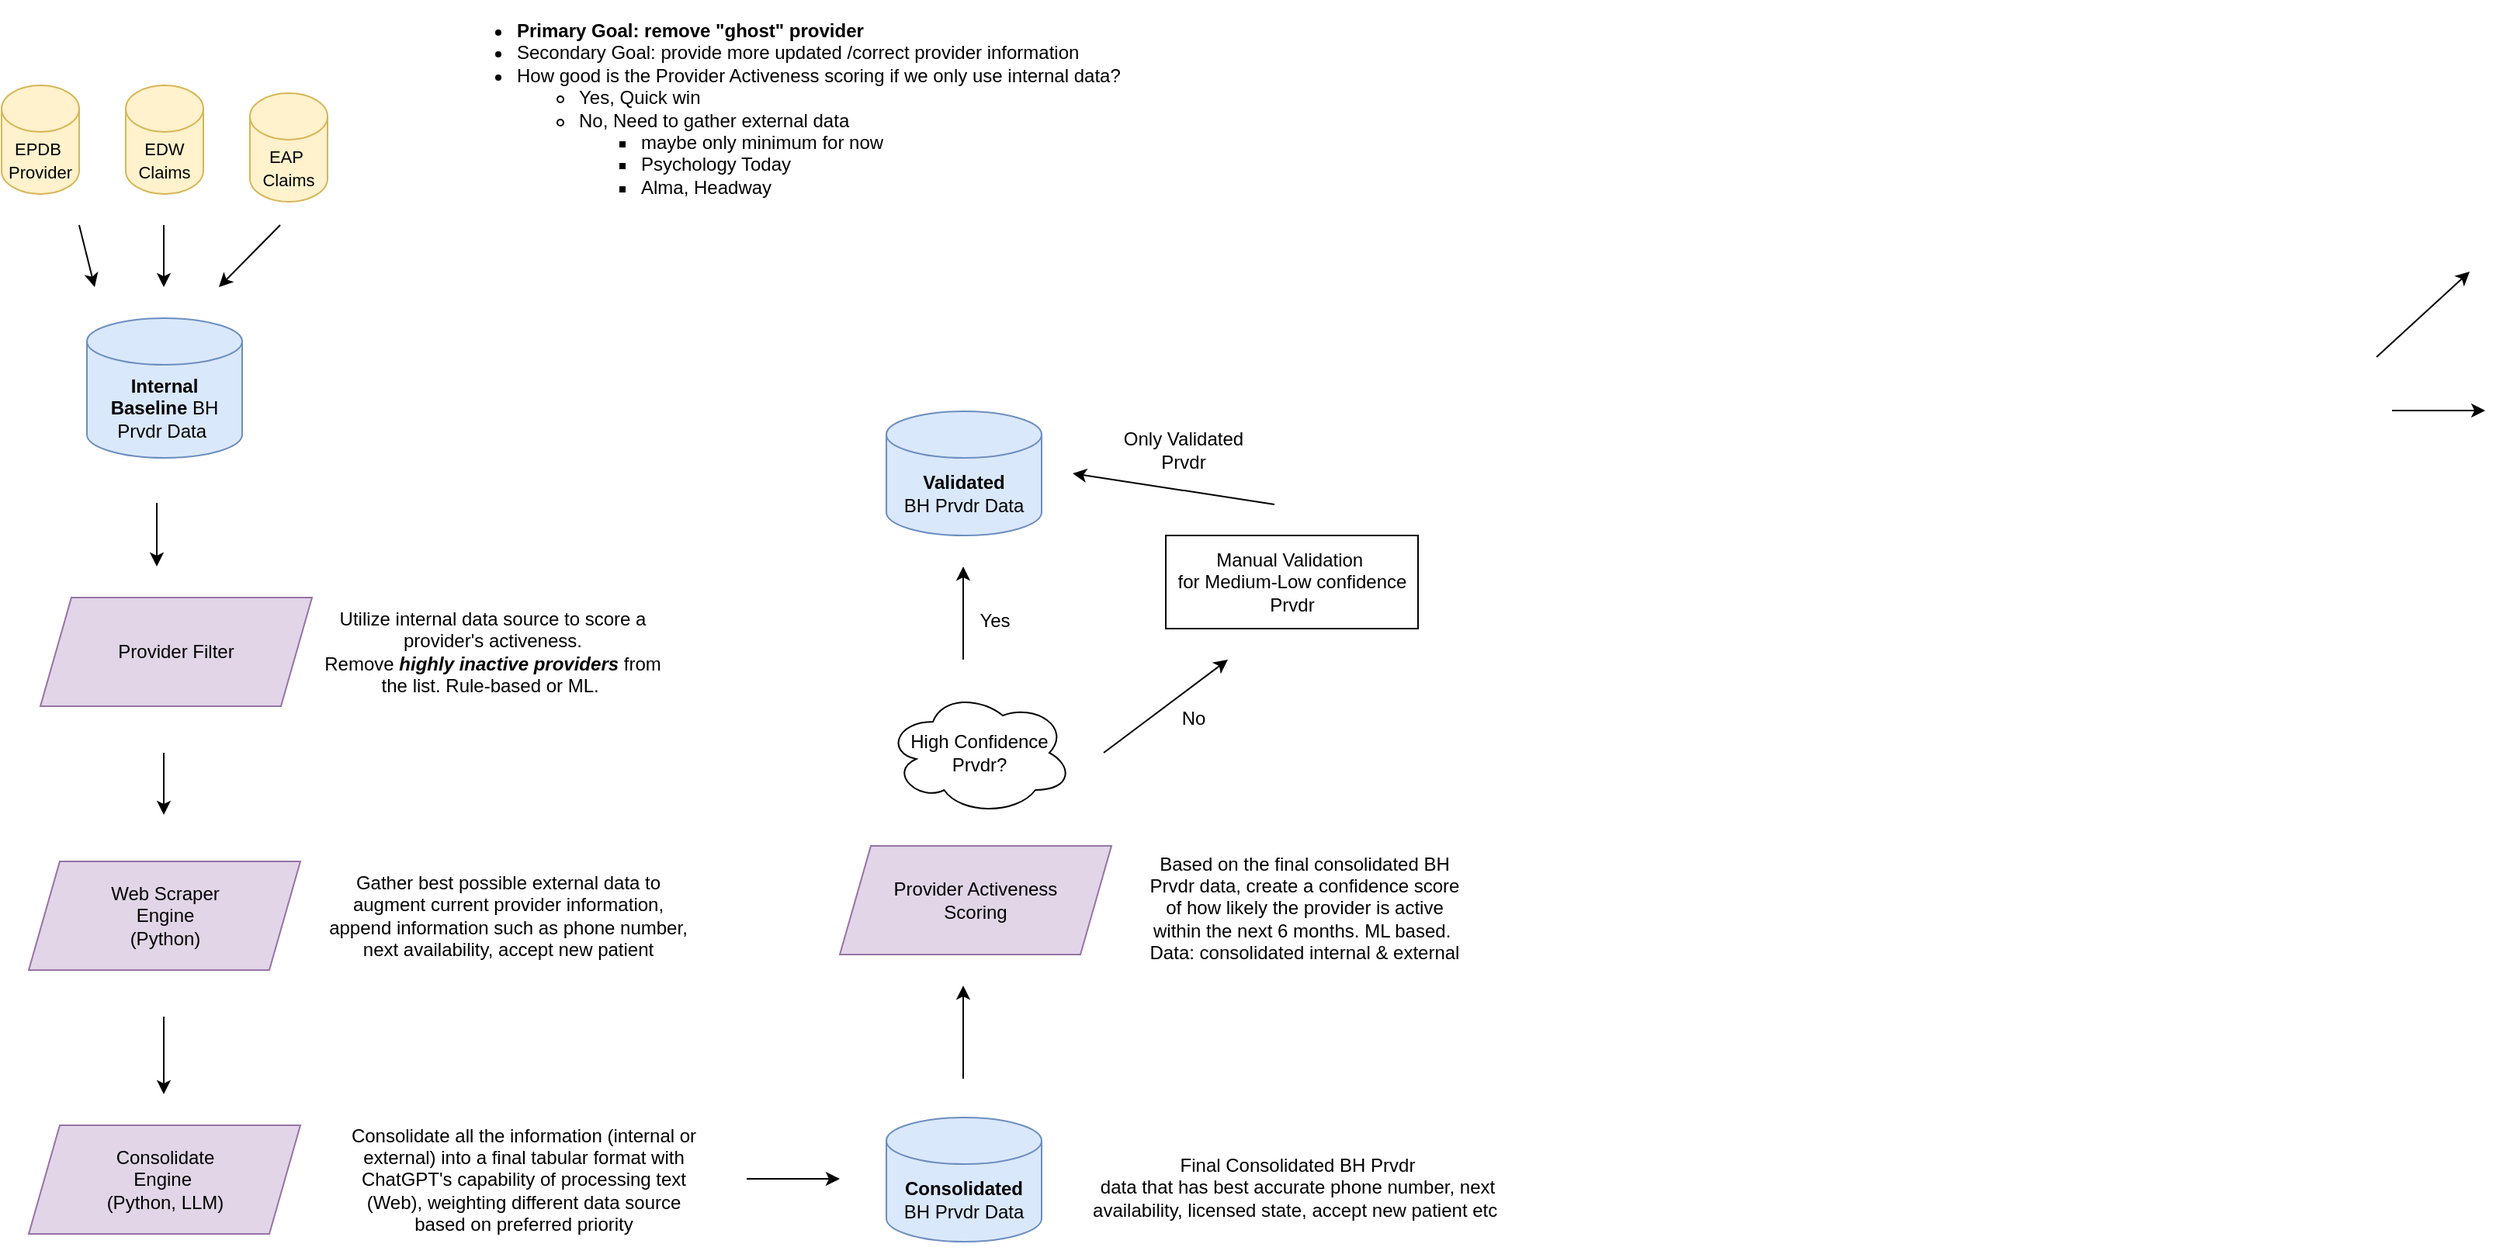 <mxfile version="21.6.2" type="github">
  <diagram name="Page-1" id="TjVeeE-bJ644JjcEta67">
    <mxGraphModel dx="1328" dy="1683" grid="1" gridSize="10" guides="1" tooltips="1" connect="1" arrows="1" fold="1" page="1" pageScale="1" pageWidth="850" pageHeight="1100" math="0" shadow="0">
      <root>
        <mxCell id="0" />
        <mxCell id="1" parent="0" />
        <mxCell id="Y0CWCf-vrmVGF1hzHRmy-1" value="&lt;font style=&quot;font-size: 11px;&quot;&gt;EPDB&amp;nbsp;&lt;br&gt;Provider&lt;/font&gt;" style="shape=cylinder3;whiteSpace=wrap;html=1;boundedLbl=1;backgroundOutline=1;size=15;fillColor=#fff2cc;strokeColor=#d6b656;" parent="1" vertex="1">
          <mxGeometry x="70" y="-1010" width="50" height="70" as="geometry" />
        </mxCell>
        <mxCell id="Y0CWCf-vrmVGF1hzHRmy-2" value="&lt;font style=&quot;font-size: 11px;&quot;&gt;EDW Claims&lt;/font&gt;" style="shape=cylinder3;whiteSpace=wrap;html=1;boundedLbl=1;backgroundOutline=1;size=15;fillColor=#fff2cc;strokeColor=#d6b656;" parent="1" vertex="1">
          <mxGeometry x="150" y="-1010" width="50" height="70" as="geometry" />
        </mxCell>
        <mxCell id="Y0CWCf-vrmVGF1hzHRmy-3" value="" style="endArrow=classic;html=1;rounded=0;" parent="1" edge="1">
          <mxGeometry width="50" height="50" relative="1" as="geometry">
            <mxPoint x="120" y="-920" as="sourcePoint" />
            <mxPoint x="130" y="-880" as="targetPoint" />
          </mxGeometry>
        </mxCell>
        <mxCell id="Y0CWCf-vrmVGF1hzHRmy-4" value="" style="endArrow=classic;html=1;rounded=0;" parent="1" edge="1">
          <mxGeometry width="50" height="50" relative="1" as="geometry">
            <mxPoint x="174.5" y="-920" as="sourcePoint" />
            <mxPoint x="174.5" y="-880" as="targetPoint" />
          </mxGeometry>
        </mxCell>
        <mxCell id="Y0CWCf-vrmVGF1hzHRmy-5" value="" style="endArrow=classic;html=1;rounded=0;" parent="1" edge="1">
          <mxGeometry width="50" height="50" relative="1" as="geometry">
            <mxPoint x="249.5" y="-920" as="sourcePoint" />
            <mxPoint x="210" y="-880" as="targetPoint" />
          </mxGeometry>
        </mxCell>
        <mxCell id="Y0CWCf-vrmVGF1hzHRmy-7" value="&lt;b&gt;Internal &lt;br&gt;Baseline &lt;/b&gt;BH Prvdr Data&amp;nbsp;" style="shape=cylinder3;whiteSpace=wrap;html=1;boundedLbl=1;backgroundOutline=1;size=15;fillColor=#dae8fc;strokeColor=#6c8ebf;" parent="1" vertex="1">
          <mxGeometry x="125" y="-860" width="100" height="90" as="geometry" />
        </mxCell>
        <mxCell id="Y0CWCf-vrmVGF1hzHRmy-8" value="" style="endArrow=classic;html=1;rounded=0;" parent="1" edge="1">
          <mxGeometry width="50" height="50" relative="1" as="geometry">
            <mxPoint x="170" y="-741" as="sourcePoint" />
            <mxPoint x="170" y="-700" as="targetPoint" />
          </mxGeometry>
        </mxCell>
        <mxCell id="Y0CWCf-vrmVGF1hzHRmy-10" value="Web Scraper &lt;br&gt;Engine&lt;br&gt;(Python)" style="shape=parallelogram;perimeter=parallelogramPerimeter;whiteSpace=wrap;html=1;fixedSize=1;fillColor=#e1d5e7;strokeColor=#9673a6;" parent="1" vertex="1">
          <mxGeometry x="87.5" y="-510" width="175" height="70" as="geometry" />
        </mxCell>
        <mxCell id="Y0CWCf-vrmVGF1hzHRmy-12" value="Consolidate &lt;br&gt;Engine&amp;nbsp;&lt;br&gt;(Python, LLM)" style="shape=parallelogram;perimeter=parallelogramPerimeter;whiteSpace=wrap;html=1;fixedSize=1;fillColor=#e1d5e7;strokeColor=#9673a6;" parent="1" vertex="1">
          <mxGeometry x="87.5" y="-340" width="175" height="70" as="geometry" />
        </mxCell>
        <mxCell id="Y0CWCf-vrmVGF1hzHRmy-14" value="&lt;b&gt;Consolidated&lt;/b&gt;&lt;br&gt;BH Prvdr Data" style="shape=cylinder3;whiteSpace=wrap;html=1;boundedLbl=1;backgroundOutline=1;size=15;fillColor=#dae8fc;strokeColor=#6c8ebf;" parent="1" vertex="1">
          <mxGeometry x="640" y="-345" width="100" height="80" as="geometry" />
        </mxCell>
        <mxCell id="Y0CWCf-vrmVGF1hzHRmy-16" value="&lt;font style=&quot;font-size: 11px;&quot;&gt;EAP&amp;nbsp;&lt;br&gt;Claims&lt;/font&gt;" style="shape=cylinder3;whiteSpace=wrap;html=1;boundedLbl=1;backgroundOutline=1;size=15;fillColor=#fff2cc;strokeColor=#d6b656;" parent="1" vertex="1">
          <mxGeometry x="230" y="-1005" width="50" height="70" as="geometry" />
        </mxCell>
        <mxCell id="Y0CWCf-vrmVGF1hzHRmy-18" value="Provider Filter" style="shape=parallelogram;perimeter=parallelogramPerimeter;whiteSpace=wrap;html=1;fixedSize=1;fillColor=#e1d5e7;strokeColor=#9673a6;" parent="1" vertex="1">
          <mxGeometry x="95" y="-680" width="175" height="70" as="geometry" />
        </mxCell>
        <mxCell id="Y0CWCf-vrmVGF1hzHRmy-26" value="Gather best possible external data to augment current provider information, append information such as phone number, next availability, accept new patient" style="text;html=1;strokeColor=none;fillColor=none;align=center;verticalAlign=middle;whiteSpace=wrap;rounded=0;" parent="1" vertex="1">
          <mxGeometry x="280" y="-502.5" width="232.5" height="55" as="geometry" />
        </mxCell>
        <mxCell id="Y0CWCf-vrmVGF1hzHRmy-28" value="Utilize internal data source to score a provider&#39;s activeness. &lt;br&gt;Remove &lt;b&gt;&lt;i&gt;highly inactive providers&lt;/i&gt;&lt;/b&gt; from the list. Rule-based or ML.&amp;nbsp;" style="text;html=1;strokeColor=none;fillColor=none;align=center;verticalAlign=middle;whiteSpace=wrap;rounded=0;" parent="1" vertex="1">
          <mxGeometry x="270" y="-672.5" width="232.5" height="55" as="geometry" />
        </mxCell>
        <mxCell id="Y0CWCf-vrmVGF1hzHRmy-30" value="Consolidate all the information (internal or external) into a final tabular format with ChatGPT&#39;s capability of processing text (Web), weighting different data source based on preferred priority" style="text;html=1;strokeColor=none;fillColor=none;align=center;verticalAlign=middle;whiteSpace=wrap;rounded=0;" parent="1" vertex="1">
          <mxGeometry x="290" y="-345" width="232.5" height="80" as="geometry" />
        </mxCell>
        <mxCell id="Y0CWCf-vrmVGF1hzHRmy-34" value="" style="endArrow=classic;html=1;rounded=0;" parent="1" edge="1">
          <mxGeometry width="50" height="50" relative="1" as="geometry">
            <mxPoint x="174.5" y="-410" as="sourcePoint" />
            <mxPoint x="174.5" y="-360" as="targetPoint" />
          </mxGeometry>
        </mxCell>
        <mxCell id="Y0CWCf-vrmVGF1hzHRmy-35" value="" style="endArrow=classic;html=1;rounded=0;" parent="1" edge="1">
          <mxGeometry width="50" height="50" relative="1" as="geometry">
            <mxPoint x="550" y="-305.5" as="sourcePoint" />
            <mxPoint x="610" y="-305.5" as="targetPoint" />
          </mxGeometry>
        </mxCell>
        <mxCell id="Y0CWCf-vrmVGF1hzHRmy-36" value="Final Consolidated BH Prvdr &lt;br&gt;data that has best accurate phone number, next availability, licensed state, accept new patient etc&amp;nbsp;" style="text;html=1;strokeColor=none;fillColor=none;align=center;verticalAlign=middle;whiteSpace=wrap;rounded=0;" parent="1" vertex="1">
          <mxGeometry x="770" y="-340" width="270" height="80" as="geometry" />
        </mxCell>
        <mxCell id="Y0CWCf-vrmVGF1hzHRmy-37" value="" style="endArrow=classic;html=1;rounded=0;" parent="1" edge="1">
          <mxGeometry width="50" height="50" relative="1" as="geometry">
            <mxPoint x="689.5" y="-370" as="sourcePoint" />
            <mxPoint x="689.5" y="-430" as="targetPoint" />
          </mxGeometry>
        </mxCell>
        <mxCell id="Y0CWCf-vrmVGF1hzHRmy-38" value="Provider Activeness&lt;br&gt;Scoring" style="shape=parallelogram;perimeter=parallelogramPerimeter;whiteSpace=wrap;html=1;fixedSize=1;fillColor=#e1d5e7;strokeColor=#9673a6;" parent="1" vertex="1">
          <mxGeometry x="610" y="-520" width="175" height="70" as="geometry" />
        </mxCell>
        <mxCell id="Y0CWCf-vrmVGF1hzHRmy-39" value="Based on the final consolidated BH Prvdr data, create a confidence score of how likely the provider is active within the next 6 months.&amp;nbsp;ML based.&amp;nbsp;&lt;br&gt;Data: consolidated internal &amp;amp; external" style="text;html=1;strokeColor=none;fillColor=none;align=center;verticalAlign=middle;whiteSpace=wrap;rounded=0;" parent="1" vertex="1">
          <mxGeometry x="807.5" y="-520" width="202.5" height="80" as="geometry" />
        </mxCell>
        <mxCell id="Y0CWCf-vrmVGF1hzHRmy-40" value="" style="endArrow=classic;html=1;rounded=0;" parent="1" edge="1">
          <mxGeometry width="50" height="50" relative="1" as="geometry">
            <mxPoint x="1610" y="-800.5" as="sourcePoint" />
            <mxPoint x="1670" y="-800.5" as="targetPoint" />
          </mxGeometry>
        </mxCell>
        <mxCell id="Y0CWCf-vrmVGF1hzHRmy-41" value="" style="endArrow=classic;html=1;rounded=0;" parent="1" edge="1">
          <mxGeometry width="50" height="50" relative="1" as="geometry">
            <mxPoint x="1600" y="-835" as="sourcePoint" />
            <mxPoint x="1660" y="-890" as="targetPoint" />
          </mxGeometry>
        </mxCell>
        <mxCell id="Y0CWCf-vrmVGF1hzHRmy-42" value="" style="endArrow=classic;html=1;rounded=0;" parent="1" edge="1">
          <mxGeometry width="50" height="50" relative="1" as="geometry">
            <mxPoint x="174.5" y="-580" as="sourcePoint" />
            <mxPoint x="174.5" y="-540" as="targetPoint" />
          </mxGeometry>
        </mxCell>
        <mxCell id="Y0CWCf-vrmVGF1hzHRmy-45" value="" style="endArrow=classic;html=1;rounded=0;" parent="1" edge="1">
          <mxGeometry width="50" height="50" relative="1" as="geometry">
            <mxPoint x="689.5" y="-640" as="sourcePoint" />
            <mxPoint x="689.5" y="-700" as="targetPoint" />
          </mxGeometry>
        </mxCell>
        <mxCell id="Y0CWCf-vrmVGF1hzHRmy-46" value="&lt;b&gt;Validated&lt;/b&gt;&lt;br&gt;BH Prvdr Data" style="shape=cylinder3;whiteSpace=wrap;html=1;boundedLbl=1;backgroundOutline=1;size=15;fillColor=#dae8fc;strokeColor=#6c8ebf;" parent="1" vertex="1">
          <mxGeometry x="640" y="-800" width="100" height="80" as="geometry" />
        </mxCell>
        <mxCell id="Y0CWCf-vrmVGF1hzHRmy-47" value="Yes" style="text;html=1;strokeColor=none;fillColor=none;align=center;verticalAlign=middle;whiteSpace=wrap;rounded=0;" parent="1" vertex="1">
          <mxGeometry x="680" y="-680" width="60" height="30" as="geometry" />
        </mxCell>
        <mxCell id="Y0CWCf-vrmVGF1hzHRmy-48" value="Manual Validation&amp;nbsp;&lt;br&gt;for Medium-Low confidence Prvdr" style="rounded=0;whiteSpace=wrap;html=1;" parent="1" vertex="1">
          <mxGeometry x="820" y="-720" width="162.5" height="60" as="geometry" />
        </mxCell>
        <mxCell id="Y0CWCf-vrmVGF1hzHRmy-49" value="" style="endArrow=classic;html=1;rounded=0;" parent="1" edge="1">
          <mxGeometry width="50" height="50" relative="1" as="geometry">
            <mxPoint x="780" y="-580" as="sourcePoint" />
            <mxPoint x="860" y="-640" as="targetPoint" />
          </mxGeometry>
        </mxCell>
        <mxCell id="Y0CWCf-vrmVGF1hzHRmy-50" value="High Confidence Prvdr?" style="ellipse;shape=cloud;whiteSpace=wrap;html=1;align=center;" parent="1" vertex="1">
          <mxGeometry x="640" y="-620" width="120" height="80" as="geometry" />
        </mxCell>
        <mxCell id="Y0CWCf-vrmVGF1hzHRmy-51" value="No" style="text;html=1;strokeColor=none;fillColor=none;align=center;verticalAlign=middle;whiteSpace=wrap;rounded=0;" parent="1" vertex="1">
          <mxGeometry x="807.5" y="-617.5" width="60" height="30" as="geometry" />
        </mxCell>
        <mxCell id="Y0CWCf-vrmVGF1hzHRmy-54" value="" style="endArrow=classic;html=1;rounded=0;" parent="1" edge="1">
          <mxGeometry width="50" height="50" relative="1" as="geometry">
            <mxPoint x="890" y="-740" as="sourcePoint" />
            <mxPoint x="760" y="-760" as="targetPoint" />
          </mxGeometry>
        </mxCell>
        <mxCell id="Y0CWCf-vrmVGF1hzHRmy-55" value="Only Validated Prvdr" style="text;html=1;strokeColor=none;fillColor=none;align=center;verticalAlign=middle;whiteSpace=wrap;rounded=0;" parent="1" vertex="1">
          <mxGeometry x="785" y="-790" width="92.5" height="30" as="geometry" />
        </mxCell>
        <mxCell id="qqAPJzGaAdO9q2L2U7it-1" value="&lt;ul&gt;&lt;li&gt;&lt;b&gt;Primary Goal: remove &quot;ghost&quot; provider&lt;/b&gt;&lt;/li&gt;&lt;li&gt;Secondary Goal: provide more updated /correct provider information&amp;nbsp;&lt;/li&gt;&lt;li&gt;How good is the Provider Activeness scoring if we only use internal data?&lt;/li&gt;&lt;ul&gt;&lt;li style=&quot;&quot;&gt;Yes, Quick win&lt;/li&gt;&lt;li style=&quot;&quot;&gt;No, Need to gather external data&amp;nbsp;&lt;/li&gt;&lt;ul&gt;&lt;li style=&quot;&quot;&gt;maybe only minimum for now&amp;nbsp;&lt;/li&gt;&lt;li style=&quot;&quot;&gt;Psychology Today&lt;/li&gt;&lt;li style=&quot;&quot;&gt;Alma, Headway&lt;/li&gt;&lt;/ul&gt;&lt;/ul&gt;&lt;/ul&gt;" style="text;html=1;strokeColor=none;fillColor=none;align=left;verticalAlign=middle;whiteSpace=wrap;rounded=0;" vertex="1" parent="1">
          <mxGeometry x="360" y="-1060" width="440" height="130" as="geometry" />
        </mxCell>
      </root>
    </mxGraphModel>
  </diagram>
</mxfile>

